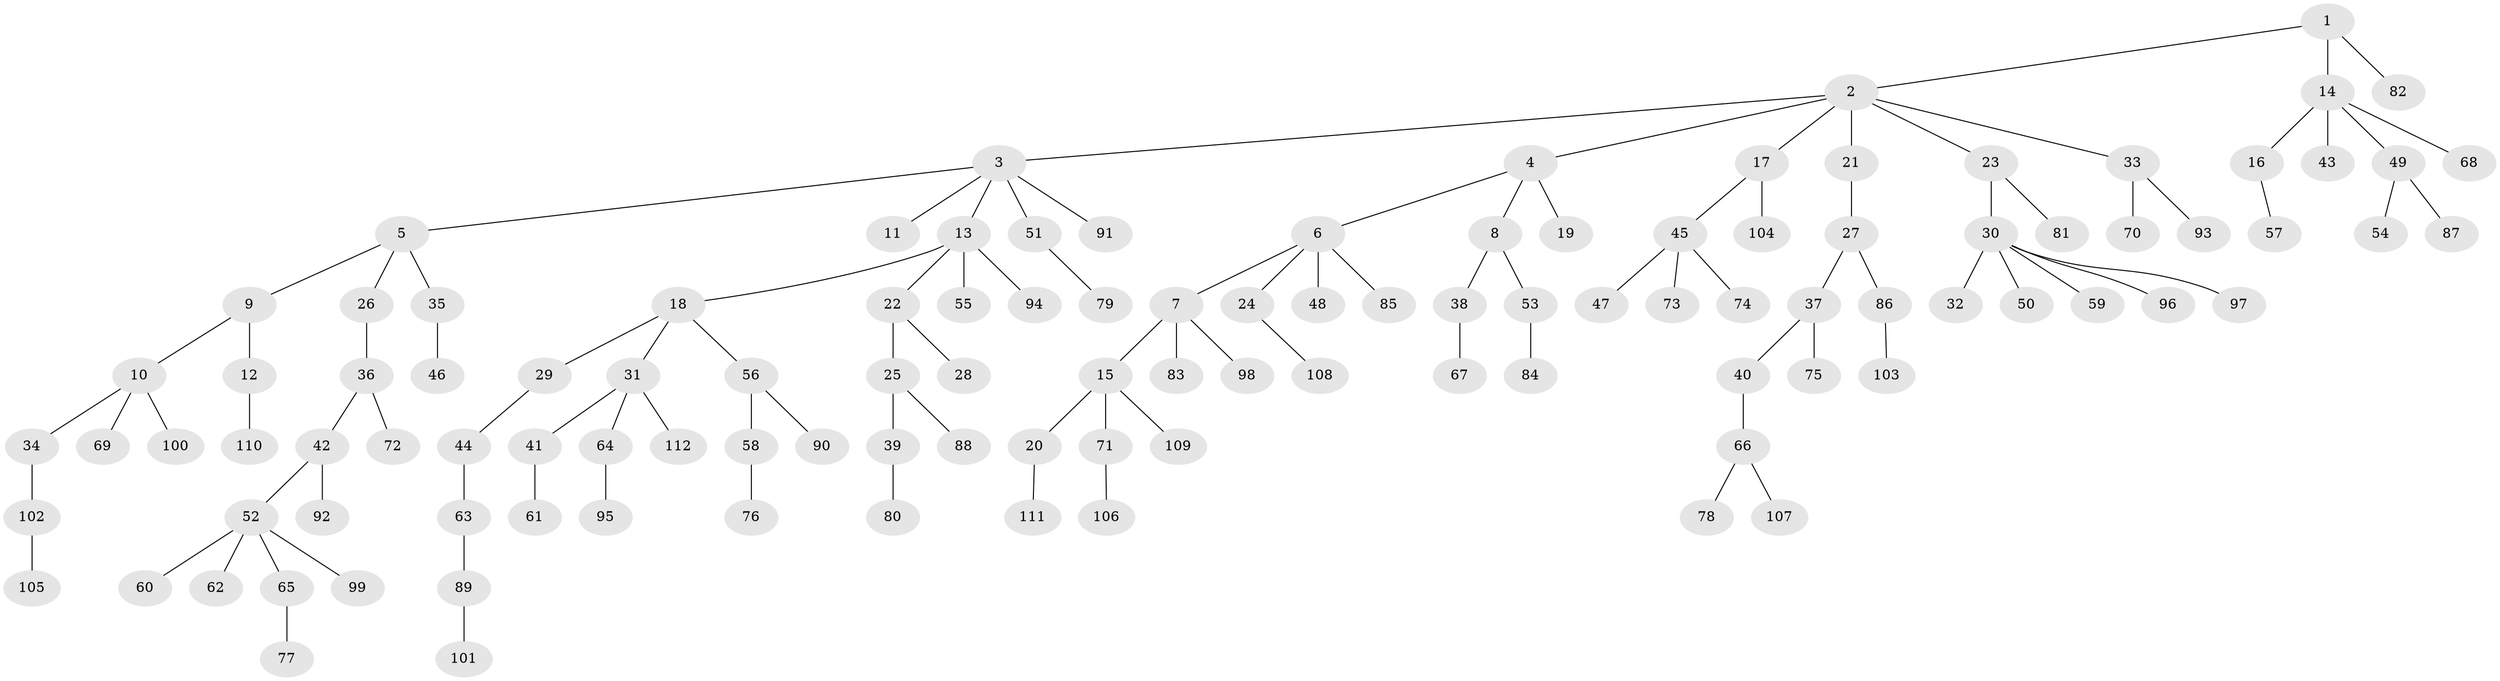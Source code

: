 // Generated by graph-tools (version 1.1) at 2025/26/03/09/25 03:26:23]
// undirected, 112 vertices, 111 edges
graph export_dot {
graph [start="1"]
  node [color=gray90,style=filled];
  1;
  2;
  3;
  4;
  5;
  6;
  7;
  8;
  9;
  10;
  11;
  12;
  13;
  14;
  15;
  16;
  17;
  18;
  19;
  20;
  21;
  22;
  23;
  24;
  25;
  26;
  27;
  28;
  29;
  30;
  31;
  32;
  33;
  34;
  35;
  36;
  37;
  38;
  39;
  40;
  41;
  42;
  43;
  44;
  45;
  46;
  47;
  48;
  49;
  50;
  51;
  52;
  53;
  54;
  55;
  56;
  57;
  58;
  59;
  60;
  61;
  62;
  63;
  64;
  65;
  66;
  67;
  68;
  69;
  70;
  71;
  72;
  73;
  74;
  75;
  76;
  77;
  78;
  79;
  80;
  81;
  82;
  83;
  84;
  85;
  86;
  87;
  88;
  89;
  90;
  91;
  92;
  93;
  94;
  95;
  96;
  97;
  98;
  99;
  100;
  101;
  102;
  103;
  104;
  105;
  106;
  107;
  108;
  109;
  110;
  111;
  112;
  1 -- 2;
  1 -- 14;
  1 -- 82;
  2 -- 3;
  2 -- 4;
  2 -- 17;
  2 -- 21;
  2 -- 23;
  2 -- 33;
  3 -- 5;
  3 -- 11;
  3 -- 13;
  3 -- 51;
  3 -- 91;
  4 -- 6;
  4 -- 8;
  4 -- 19;
  5 -- 9;
  5 -- 26;
  5 -- 35;
  6 -- 7;
  6 -- 24;
  6 -- 48;
  6 -- 85;
  7 -- 15;
  7 -- 83;
  7 -- 98;
  8 -- 38;
  8 -- 53;
  9 -- 10;
  9 -- 12;
  10 -- 34;
  10 -- 69;
  10 -- 100;
  12 -- 110;
  13 -- 18;
  13 -- 22;
  13 -- 55;
  13 -- 94;
  14 -- 16;
  14 -- 43;
  14 -- 49;
  14 -- 68;
  15 -- 20;
  15 -- 71;
  15 -- 109;
  16 -- 57;
  17 -- 45;
  17 -- 104;
  18 -- 29;
  18 -- 31;
  18 -- 56;
  20 -- 111;
  21 -- 27;
  22 -- 25;
  22 -- 28;
  23 -- 30;
  23 -- 81;
  24 -- 108;
  25 -- 39;
  25 -- 88;
  26 -- 36;
  27 -- 37;
  27 -- 86;
  29 -- 44;
  30 -- 32;
  30 -- 50;
  30 -- 59;
  30 -- 96;
  30 -- 97;
  31 -- 41;
  31 -- 64;
  31 -- 112;
  33 -- 70;
  33 -- 93;
  34 -- 102;
  35 -- 46;
  36 -- 42;
  36 -- 72;
  37 -- 40;
  37 -- 75;
  38 -- 67;
  39 -- 80;
  40 -- 66;
  41 -- 61;
  42 -- 52;
  42 -- 92;
  44 -- 63;
  45 -- 47;
  45 -- 73;
  45 -- 74;
  49 -- 54;
  49 -- 87;
  51 -- 79;
  52 -- 60;
  52 -- 62;
  52 -- 65;
  52 -- 99;
  53 -- 84;
  56 -- 58;
  56 -- 90;
  58 -- 76;
  63 -- 89;
  64 -- 95;
  65 -- 77;
  66 -- 78;
  66 -- 107;
  71 -- 106;
  86 -- 103;
  89 -- 101;
  102 -- 105;
}
